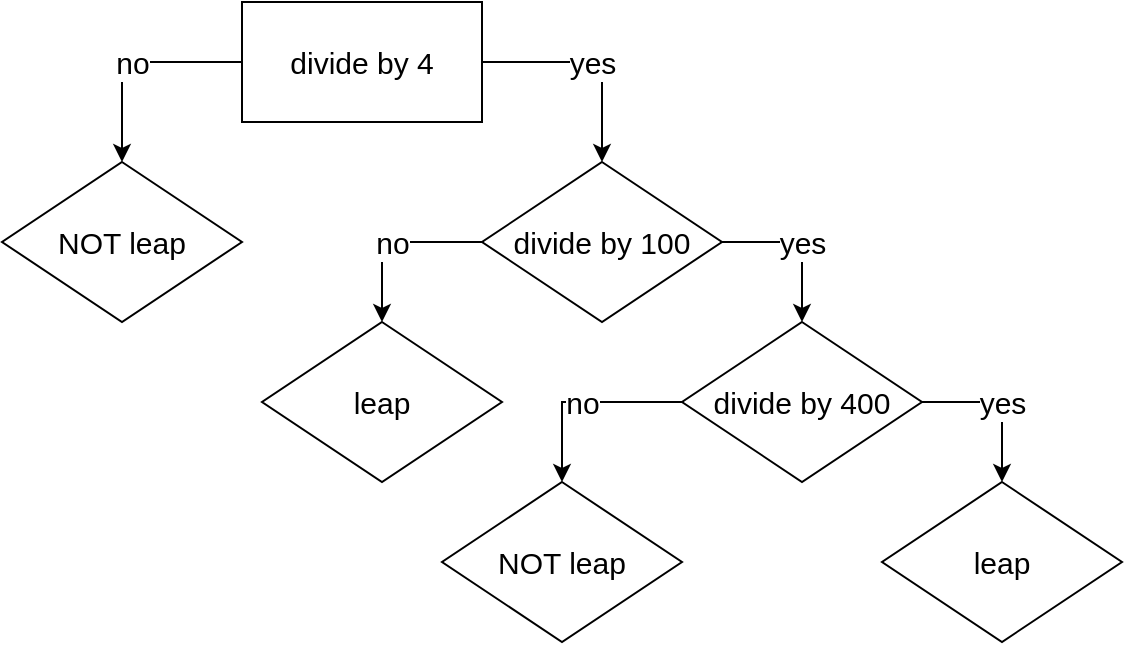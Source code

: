 <mxfile version="20.6.0" type="device"><diagram id="bcw0fVMumMlNhbFAP--U" name="Seite-1"><mxGraphModel dx="910" dy="488" grid="1" gridSize="10" guides="1" tooltips="1" connect="1" arrows="1" fold="1" page="1" pageScale="1" pageWidth="827" pageHeight="1169" math="0" shadow="0"><root><mxCell id="0"/><mxCell id="1" parent="0"/><mxCell id="4uFi7Dy0anf_7JZ4cXqP-3" value="yes" style="edgeStyle=orthogonalEdgeStyle;rounded=0;orthogonalLoop=1;jettySize=auto;html=1;exitX=1;exitY=0.5;exitDx=0;exitDy=0;fontSize=15;" edge="1" parent="1" source="O2nd2USTehssmHmXoEJg-4" target="4uFi7Dy0anf_7JZ4cXqP-2"><mxGeometry relative="1" as="geometry"/></mxCell><mxCell id="4uFi7Dy0anf_7JZ4cXqP-4" value="no" style="edgeStyle=orthogonalEdgeStyle;rounded=0;orthogonalLoop=1;jettySize=auto;html=1;entryX=0.5;entryY=0;entryDx=0;entryDy=0;exitX=0;exitY=0.5;exitDx=0;exitDy=0;fontSize=15;" edge="1" parent="1" source="O2nd2USTehssmHmXoEJg-4" target="4uFi7Dy0anf_7JZ4cXqP-1"><mxGeometry relative="1" as="geometry"/></mxCell><mxCell id="O2nd2USTehssmHmXoEJg-4" value="divide by 4" style="rounded=0;whiteSpace=wrap;html=1;fontSize=15;" parent="1" vertex="1"><mxGeometry x="240" y="40" width="120" height="60" as="geometry"/></mxCell><mxCell id="4uFi7Dy0anf_7JZ4cXqP-1" value="NOT leap" style="rhombus;whiteSpace=wrap;html=1;fillColor=default;gradientColor=none;fontSize=15;" vertex="1" parent="1"><mxGeometry x="120" y="120" width="120" height="80" as="geometry"/></mxCell><mxCell id="4uFi7Dy0anf_7JZ4cXqP-6" value="no" style="edgeStyle=orthogonalEdgeStyle;rounded=0;orthogonalLoop=1;jettySize=auto;html=1;exitX=0;exitY=0.5;exitDx=0;exitDy=0;fontSize=15;" edge="1" parent="1" source="4uFi7Dy0anf_7JZ4cXqP-2" target="4uFi7Dy0anf_7JZ4cXqP-5"><mxGeometry relative="1" as="geometry"/></mxCell><mxCell id="4uFi7Dy0anf_7JZ4cXqP-8" value="yes" style="edgeStyle=orthogonalEdgeStyle;rounded=0;orthogonalLoop=1;jettySize=auto;html=1;exitX=1;exitY=0.5;exitDx=0;exitDy=0;fontSize=15;" edge="1" parent="1" source="4uFi7Dy0anf_7JZ4cXqP-2" target="4uFi7Dy0anf_7JZ4cXqP-7"><mxGeometry relative="1" as="geometry"/></mxCell><mxCell id="4uFi7Dy0anf_7JZ4cXqP-2" value="divide by 100" style="rhombus;whiteSpace=wrap;html=1;fillColor=default;gradientColor=none;fontSize=15;" vertex="1" parent="1"><mxGeometry x="360" y="120" width="120" height="80" as="geometry"/></mxCell><mxCell id="4uFi7Dy0anf_7JZ4cXqP-5" value="leap" style="rhombus;whiteSpace=wrap;html=1;fillColor=default;gradientColor=none;fontSize=15;" vertex="1" parent="1"><mxGeometry x="250" y="200" width="120" height="80" as="geometry"/></mxCell><mxCell id="4uFi7Dy0anf_7JZ4cXqP-10" value="no" style="edgeStyle=orthogonalEdgeStyle;rounded=0;orthogonalLoop=1;jettySize=auto;html=1;exitX=0;exitY=0.5;exitDx=0;exitDy=0;fontSize=15;" edge="1" parent="1" source="4uFi7Dy0anf_7JZ4cXqP-7" target="4uFi7Dy0anf_7JZ4cXqP-9"><mxGeometry relative="1" as="geometry"/></mxCell><mxCell id="4uFi7Dy0anf_7JZ4cXqP-12" value="yes" style="edgeStyle=orthogonalEdgeStyle;rounded=0;orthogonalLoop=1;jettySize=auto;html=1;exitX=1;exitY=0.5;exitDx=0;exitDy=0;fontSize=15;" edge="1" parent="1" source="4uFi7Dy0anf_7JZ4cXqP-7" target="4uFi7Dy0anf_7JZ4cXqP-11"><mxGeometry relative="1" as="geometry"/></mxCell><mxCell id="4uFi7Dy0anf_7JZ4cXqP-7" value="divide by 400" style="rhombus;whiteSpace=wrap;html=1;fillColor=default;gradientColor=none;fontSize=15;" vertex="1" parent="1"><mxGeometry x="460" y="200" width="120" height="80" as="geometry"/></mxCell><mxCell id="4uFi7Dy0anf_7JZ4cXqP-9" value="NOT leap" style="rhombus;whiteSpace=wrap;html=1;fillColor=default;gradientColor=none;fontSize=15;" vertex="1" parent="1"><mxGeometry x="340" y="280" width="120" height="80" as="geometry"/></mxCell><mxCell id="4uFi7Dy0anf_7JZ4cXqP-11" value="leap" style="rhombus;whiteSpace=wrap;html=1;fillColor=default;gradientColor=none;fontSize=15;" vertex="1" parent="1"><mxGeometry x="560" y="280" width="120" height="80" as="geometry"/></mxCell></root></mxGraphModel></diagram></mxfile>